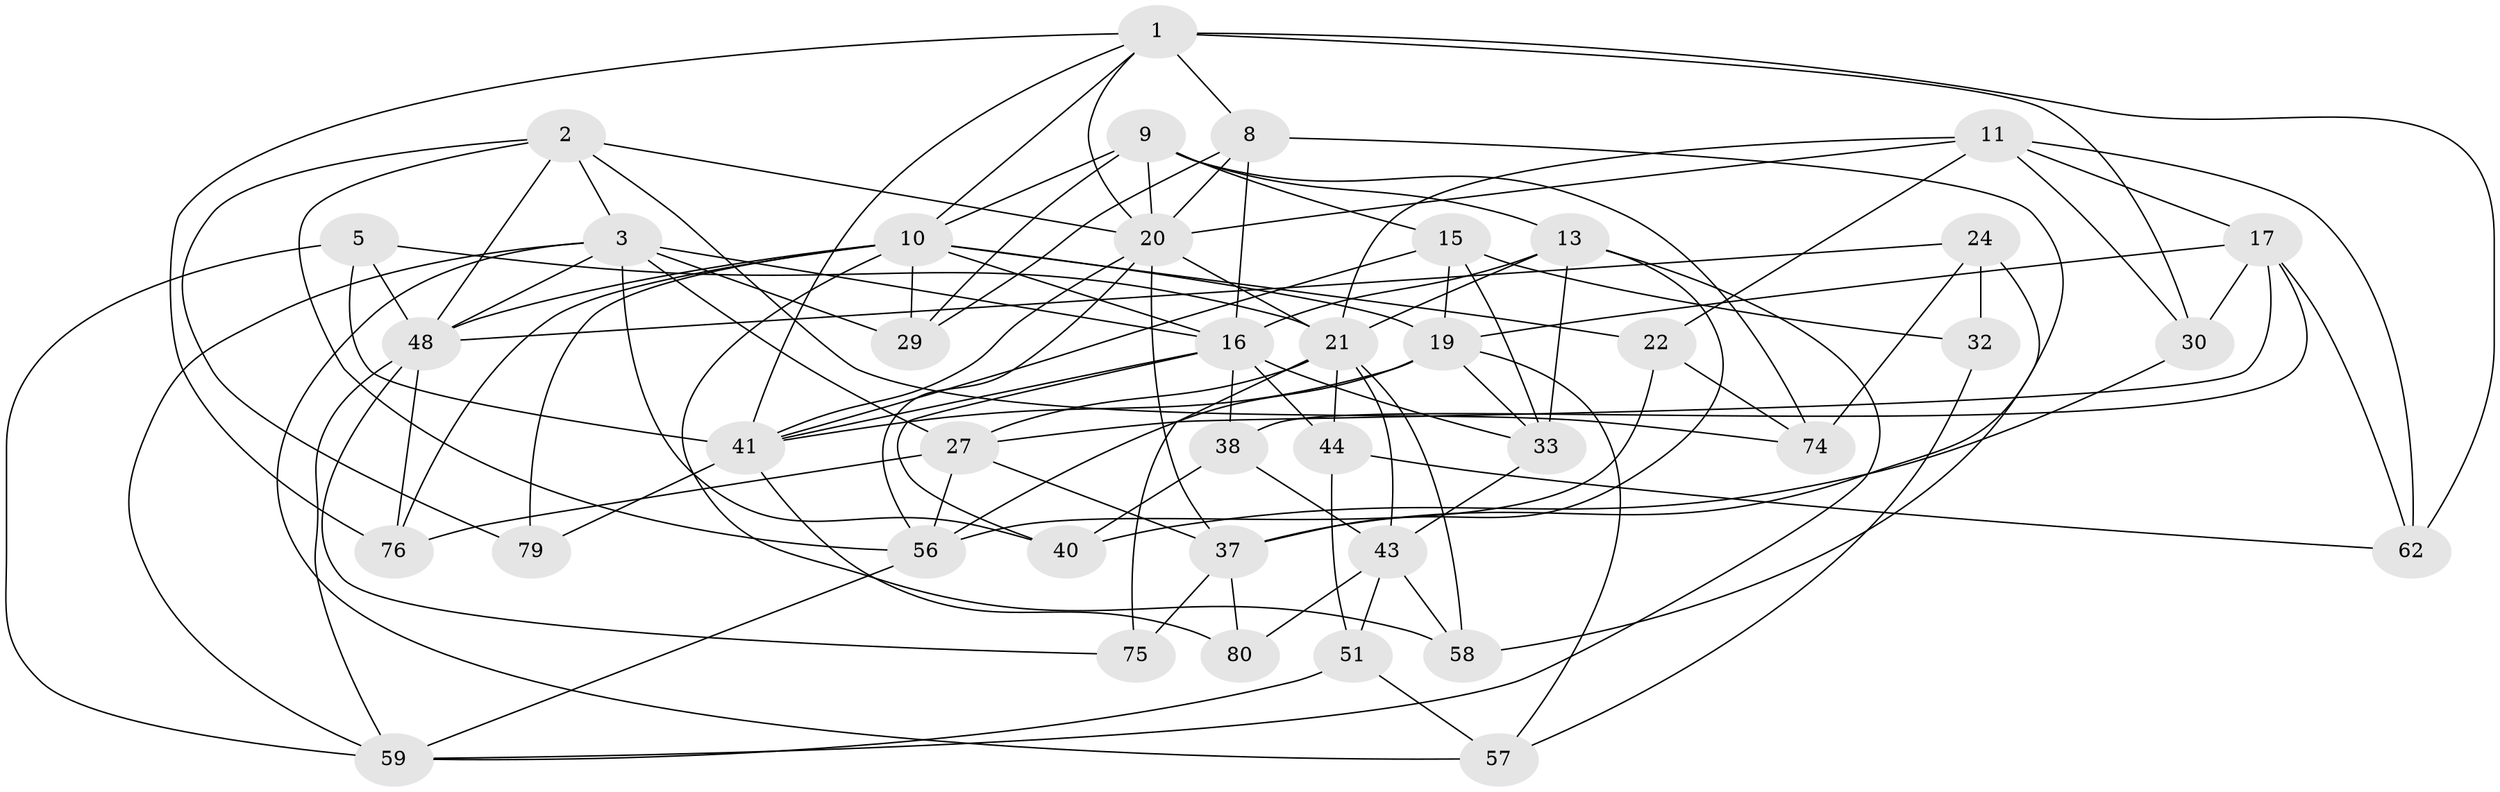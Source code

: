 // original degree distribution, {4: 1.0}
// Generated by graph-tools (version 1.1) at 2025/16/03/09/25 04:16:35]
// undirected, 40 vertices, 109 edges
graph export_dot {
graph [start="1"]
  node [color=gray90,style=filled];
  1 [super="+7"];
  2 [super="+34+70+6"];
  3 [super="+4+18"];
  5;
  8 [super="+52"];
  9 [super="+50"];
  10 [super="+26+23"];
  11 [super="+54"];
  13 [super="+66"];
  15 [super="+53"];
  16 [super="+25+39+77"];
  17 [super="+64"];
  19 [super="+42"];
  20 [super="+46+31"];
  21 [super="+78+45"];
  22;
  24;
  27 [super="+68"];
  29;
  30;
  32;
  33 [super="+36"];
  37 [super="+47"];
  38;
  40;
  41 [super="+55+65"];
  43 [super="+73"];
  44;
  48 [super="+60"];
  51;
  56 [super="+61"];
  57;
  58;
  59 [super="+67"];
  62;
  74;
  75;
  76;
  79;
  80;
  1 -- 62;
  1 -- 10;
  1 -- 30;
  1 -- 8 [weight=2];
  1 -- 76;
  1 -- 41;
  1 -- 20;
  2 -- 79;
  2 -- 74;
  2 -- 48;
  2 -- 3;
  2 -- 20;
  2 -- 56;
  3 -- 27;
  3 -- 57;
  3 -- 40;
  3 -- 59;
  3 -- 16;
  3 -- 48;
  3 -- 29;
  5 -- 48;
  5 -- 41;
  5 -- 21;
  5 -- 59;
  8 -- 16;
  8 -- 29;
  8 -- 20;
  8 -- 37;
  9 -- 29;
  9 -- 20;
  9 -- 74;
  9 -- 13;
  9 -- 15;
  9 -- 10;
  10 -- 16 [weight=2];
  10 -- 48;
  10 -- 76;
  10 -- 29;
  10 -- 79 [weight=2];
  10 -- 19;
  10 -- 58;
  10 -- 22;
  11 -- 62;
  11 -- 17;
  11 -- 22;
  11 -- 30;
  11 -- 21;
  11 -- 20;
  13 -- 16;
  13 -- 21;
  13 -- 59;
  13 -- 33;
  13 -- 37;
  15 -- 32 [weight=2];
  15 -- 19;
  15 -- 33;
  15 -- 41;
  16 -- 40;
  16 -- 38;
  16 -- 44;
  16 -- 41;
  16 -- 33;
  17 -- 38;
  17 -- 62;
  17 -- 19;
  17 -- 27;
  17 -- 30;
  19 -- 33 [weight=2];
  19 -- 56;
  19 -- 41;
  19 -- 57;
  20 -- 37;
  20 -- 56;
  20 -- 41;
  20 -- 21 [weight=2];
  21 -- 75;
  21 -- 58;
  21 -- 27;
  21 -- 43;
  21 -- 44;
  22 -- 74;
  22 -- 56;
  24 -- 58;
  24 -- 74;
  24 -- 32;
  24 -- 48;
  27 -- 76;
  27 -- 56;
  27 -- 37;
  30 -- 40;
  32 -- 57;
  33 -- 43;
  37 -- 75 [weight=2];
  37 -- 80 [weight=2];
  38 -- 40;
  38 -- 43;
  41 -- 80;
  41 -- 79;
  43 -- 80;
  43 -- 58;
  43 -- 51;
  44 -- 62;
  44 -- 51;
  48 -- 75;
  48 -- 76;
  48 -- 59;
  51 -- 59;
  51 -- 57;
  56 -- 59;
}
